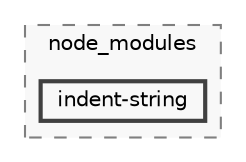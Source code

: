 digraph "backend/node_modules/indent-string"
{
 // LATEX_PDF_SIZE
  bgcolor="transparent";
  edge [fontname=Helvetica,fontsize=10,labelfontname=Helvetica,labelfontsize=10];
  node [fontname=Helvetica,fontsize=10,shape=box,height=0.2,width=0.4];
  compound=true
  subgraph clusterdir_86dbea9de526ba50b112ba867d8b4b1f {
    graph [ bgcolor="#f8f8f8", pencolor="grey50", label="node_modules", fontname=Helvetica,fontsize=10 style="filled,dashed", URL="dir_86dbea9de526ba50b112ba867d8b4b1f.html",tooltip=""]
  dir_9d9e7b136552b9de626c5580d7f975f5 [label="indent-string", fillcolor="#f8f8f8", color="grey25", style="filled,bold", URL="dir_9d9e7b136552b9de626c5580d7f975f5.html",tooltip=""];
  }
}
